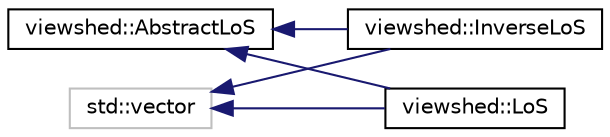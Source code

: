 digraph "Graphical Class Hierarchy"
{
 // LATEX_PDF_SIZE
  edge [fontname="Helvetica",fontsize="10",labelfontname="Helvetica",labelfontsize="10"];
  node [fontname="Helvetica",fontsize="10",shape=record];
  rankdir="LR";
  Node0 [label="viewshed::AbstractLoS",height=0.2,width=0.4,color="black", fillcolor="white", style="filled",URL="$classviewshed_1_1AbstractLoS.html",tooltip="Abstract class that represent line-of-sight (LoS). Consists of LoSNodes, view point and target point ..."];
  Node0 -> Node1 [dir="back",color="midnightblue",fontsize="10",style="solid",fontname="Helvetica"];
  Node1 [label="viewshed::InverseLoS",height=0.2,width=0.4,color="black", fillcolor="white", style="filled",URL="$classviewshed_1_1InverseLoS.html",tooltip="Class that represents InverseLoS, that is LoS used in Inverse Viewshed calculation."];
  Node0 -> Node2 [dir="back",color="midnightblue",fontsize="10",style="solid",fontname="Helvetica"];
  Node2 [label="viewshed::LoS",height=0.2,width=0.4,color="black", fillcolor="white", style="filled",URL="$classviewshed_1_1LoS.html",tooltip="Class that represents LoS for classic Viewshed calculation."];
  Node38 [label="std::vector",height=0.2,width=0.4,color="grey75", fillcolor="white", style="filled",tooltip=" "];
  Node38 -> Node1 [dir="back",color="midnightblue",fontsize="10",style="solid",fontname="Helvetica"];
  Node38 -> Node2 [dir="back",color="midnightblue",fontsize="10",style="solid",fontname="Helvetica"];
}

